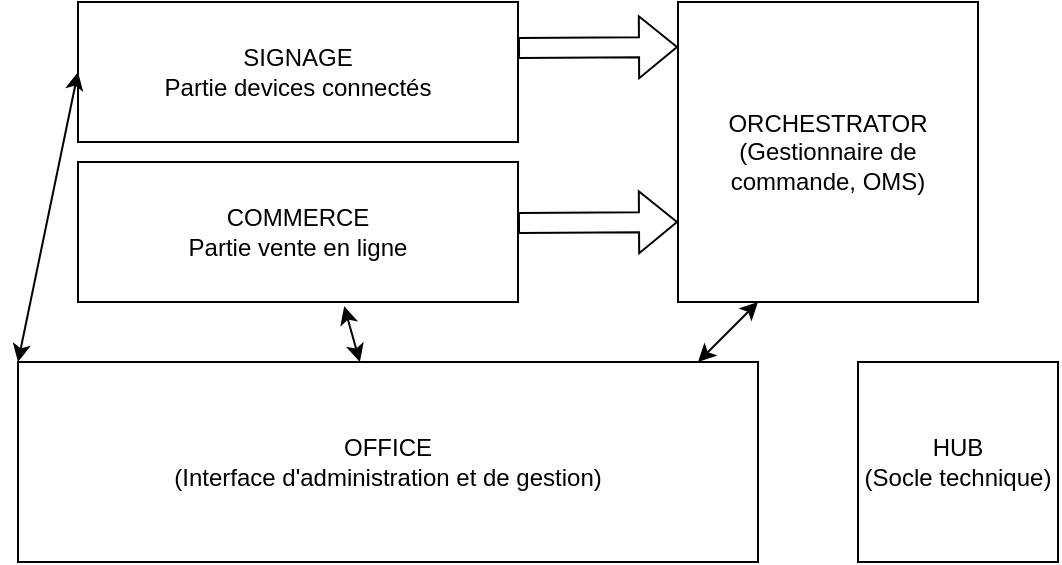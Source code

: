 <mxfile version="20.8.6" type="device"><diagram id="F5pcKsC80t-40vsC9eEH" name="Page-1"><mxGraphModel dx="1050" dy="573" grid="1" gridSize="10" guides="1" tooltips="1" connect="1" arrows="1" fold="1" page="1" pageScale="1" pageWidth="827" pageHeight="1169" math="0" shadow="0"><root><mxCell id="0"/><mxCell id="1" parent="0"/><mxCell id="I5seNIxVf-oANRPCgKX--1" value="SIGNAGE&lt;br&gt;Partie devices connectés" style="rounded=0;whiteSpace=wrap;html=1;" vertex="1" parent="1"><mxGeometry x="160" y="70" width="220" height="70" as="geometry"/></mxCell><mxCell id="I5seNIxVf-oANRPCgKX--2" value="ORCHESTRATOR&lt;br&gt;(Gestionnaire de commande, OMS)" style="whiteSpace=wrap;html=1;aspect=fixed;" vertex="1" parent="1"><mxGeometry x="460" y="70" width="150" height="150" as="geometry"/></mxCell><mxCell id="I5seNIxVf-oANRPCgKX--3" value="COMMERCE&lt;br&gt;Partie vente en ligne" style="rounded=0;whiteSpace=wrap;html=1;" vertex="1" parent="1"><mxGeometry x="160" y="150" width="220" height="70" as="geometry"/></mxCell><mxCell id="I5seNIxVf-oANRPCgKX--4" value="OFFICE&lt;br&gt;(Interface d'administration et de gestion)" style="rounded=0;whiteSpace=wrap;html=1;" vertex="1" parent="1"><mxGeometry x="130" y="250" width="370" height="100" as="geometry"/></mxCell><mxCell id="I5seNIxVf-oANRPCgKX--5" value="HUB&lt;br&gt;(Socle technique)" style="whiteSpace=wrap;html=1;aspect=fixed;" vertex="1" parent="1"><mxGeometry x="550" y="250" width="100" height="100" as="geometry"/></mxCell><mxCell id="I5seNIxVf-oANRPCgKX--6" value="" style="endArrow=classic;startArrow=classic;html=1;rounded=0;entryX=0;entryY=0.5;entryDx=0;entryDy=0;exitX=0;exitY=0;exitDx=0;exitDy=0;" edge="1" parent="1" source="I5seNIxVf-oANRPCgKX--4" target="I5seNIxVf-oANRPCgKX--1"><mxGeometry width="50" height="50" relative="1" as="geometry"><mxPoint x="410" y="310" as="sourcePoint"/><mxPoint x="460" y="260" as="targetPoint"/></mxGeometry></mxCell><mxCell id="I5seNIxVf-oANRPCgKX--7" value="" style="endArrow=classic;startArrow=classic;html=1;rounded=0;entryX=0.605;entryY=1.031;entryDx=0;entryDy=0;entryPerimeter=0;" edge="1" parent="1" source="I5seNIxVf-oANRPCgKX--4" target="I5seNIxVf-oANRPCgKX--3"><mxGeometry width="50" height="50" relative="1" as="geometry"><mxPoint x="410" y="310" as="sourcePoint"/><mxPoint x="460" y="260" as="targetPoint"/></mxGeometry></mxCell><mxCell id="I5seNIxVf-oANRPCgKX--8" value="" style="shape=flexArrow;endArrow=classic;html=1;rounded=0;entryX=0;entryY=0.25;entryDx=0;entryDy=0;" edge="1" parent="1"><mxGeometry width="50" height="50" relative="1" as="geometry"><mxPoint x="380" y="93" as="sourcePoint"/><mxPoint x="460" y="92.5" as="targetPoint"/></mxGeometry></mxCell><mxCell id="I5seNIxVf-oANRPCgKX--9" value="" style="endArrow=classic;startArrow=classic;html=1;rounded=0;" edge="1" parent="1"><mxGeometry width="50" height="50" relative="1" as="geometry"><mxPoint x="470" y="250" as="sourcePoint"/><mxPoint x="500" y="220" as="targetPoint"/></mxGeometry></mxCell><mxCell id="I5seNIxVf-oANRPCgKX--10" value="" style="shape=flexArrow;endArrow=classic;html=1;rounded=0;entryX=0;entryY=0.25;entryDx=0;entryDy=0;" edge="1" parent="1"><mxGeometry width="50" height="50" relative="1" as="geometry"><mxPoint x="380" y="180.5" as="sourcePoint"/><mxPoint x="460" y="180" as="targetPoint"/></mxGeometry></mxCell></root></mxGraphModel></diagram></mxfile>